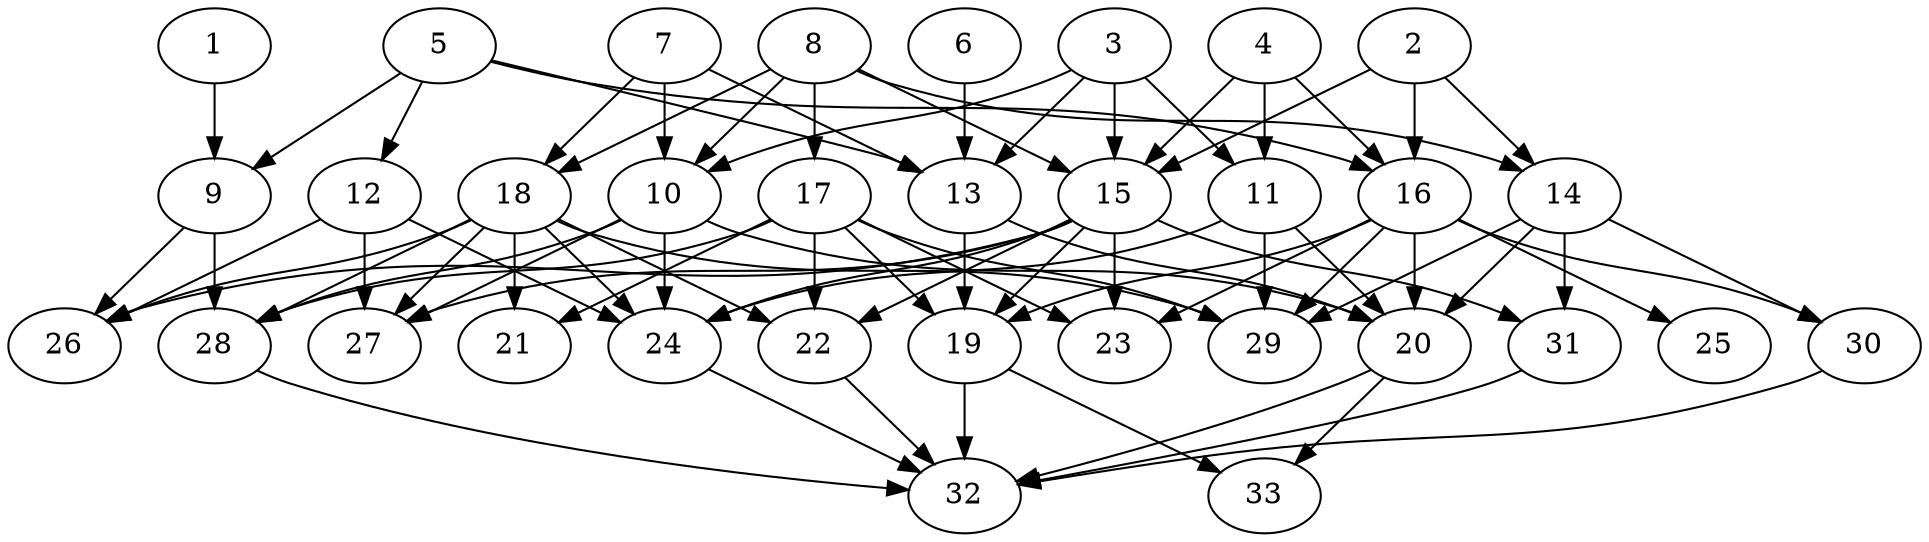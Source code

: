// DAG (tier=2-normal, mode=compute, n=33, ccr=0.386, fat=0.685, density=0.534, regular=0.580, jump=0.156, mindata=524288, maxdata=8388608)
// DAG automatically generated by daggen at Sun Aug 24 16:33:33 2025
// /home/ermia/Project/Environments/daggen/bin/daggen --dot --ccr 0.386 --fat 0.685 --regular 0.580 --density 0.534 --jump 0.156 --mindata 524288 --maxdata 8388608 -n 33 
digraph G {
  1 [size="1032407920957980672", alpha="0.01", expect_size="516203960478990336"]
  1 -> 9 [size ="8171921866752"]
  2 [size="32173938260190429184", alpha="0.15", expect_size="16086969130095214592"]
  2 -> 14 [size ="80926881087488"]
  2 -> 15 [size ="80926881087488"]
  2 -> 16 [size ="80926881087488"]
  3 [size="3894330124389014", alpha="0.08", expect_size="1947165062194507"]
  3 -> 10 [size ="204546508849152"]
  3 -> 11 [size ="204546508849152"]
  3 -> 13 [size ="204546508849152"]
  3 -> 15 [size ="204546508849152"]
  4 [size="298978124861800448000", alpha="0.08", expect_size="149489062430900224000"]
  4 -> 11 [size ="357697794867200"]
  4 -> 15 [size ="357697794867200"]
  4 -> 16 [size ="357697794867200"]
  5 [size="138226661897016112", alpha="0.07", expect_size="69113330948508056"]
  5 -> 9 [size ="52764881190912"]
  5 -> 12 [size ="52764881190912"]
  5 -> 13 [size ="52764881190912"]
  5 -> 16 [size ="52764881190912"]
  6 [size="121514507795244777472", alpha="0.07", expect_size="60757253897622388736"]
  6 -> 13 [size ="196264645885952"]
  7 [size="409074948720614272", alpha="0.16", expect_size="204537474360307136"]
  7 -> 10 [size ="163142487244800"]
  7 -> 13 [size ="163142487244800"]
  7 -> 18 [size ="163142487244800"]
  8 [size="120016535635032512", alpha="0.11", expect_size="60008267817516256"]
  8 -> 10 [size ="145030341722112"]
  8 -> 14 [size ="145030341722112"]
  8 -> 15 [size ="145030341722112"]
  8 -> 17 [size ="145030341722112"]
  8 -> 18 [size ="145030341722112"]
  9 [size="52420445554485992", alpha="0.12", expect_size="26210222777242996"]
  9 -> 26 [size ="51634910527488"]
  9 -> 28 [size ="51634910527488"]
  10 [size="195719809577743", alpha="0.12", expect_size="97859904788871"]
  10 -> 20 [size ="4870794903552"]
  10 -> 24 [size ="4870794903552"]
  10 -> 27 [size ="4870794903552"]
  10 -> 28 [size ="4870794903552"]
  11 [size="22229975280370304", alpha="0.11", expect_size="11114987640185152"]
  11 -> 20 [size ="347797735866368"]
  11 -> 24 [size ="347797735866368"]
  11 -> 29 [size ="347797735866368"]
  12 [size="4281560852212214", alpha="0.13", expect_size="2140780426106107"]
  12 -> 24 [size ="97372017262592"]
  12 -> 26 [size ="97372017262592"]
  12 -> 27 [size ="97372017262592"]
  13 [size="12624028640851408", alpha="0.03", expect_size="6312014320425704"]
  13 -> 19 [size ="218530083504128"]
  13 -> 20 [size ="218530083504128"]
  14 [size="284726450917350", alpha="0.11", expect_size="142363225458675"]
  14 -> 20 [size ="8122320027648"]
  14 -> 29 [size ="8122320027648"]
  14 -> 30 [size ="8122320027648"]
  14 -> 31 [size ="8122320027648"]
  15 [size="4345932262221558", alpha="0.17", expect_size="2172966131110779"]
  15 -> 19 [size ="87138586591232"]
  15 -> 22 [size ="87138586591232"]
  15 -> 23 [size ="87138586591232"]
  15 -> 24 [size ="87138586591232"]
  15 -> 26 [size ="87138586591232"]
  15 -> 27 [size ="87138586591232"]
  15 -> 31 [size ="87138586591232"]
  16 [size="18152293054948984", alpha="0.04", expect_size="9076146527474492"]
  16 -> 19 [size ="501762540699648"]
  16 -> 20 [size ="501762540699648"]
  16 -> 23 [size ="501762540699648"]
  16 -> 25 [size ="501762540699648"]
  16 -> 29 [size ="501762540699648"]
  16 -> 30 [size ="501762540699648"]
  17 [size="994944061599684864", alpha="0.16", expect_size="497472030799842432"]
  17 -> 19 [size ="360002153873408"]
  17 -> 21 [size ="360002153873408"]
  17 -> 22 [size ="360002153873408"]
  17 -> 23 [size ="360002153873408"]
  17 -> 28 [size ="360002153873408"]
  17 -> 29 [size ="360002153873408"]
  18 [size="2769064256567356", alpha="0.06", expect_size="1384532128283678"]
  18 -> 21 [size ="170247009075200"]
  18 -> 22 [size ="170247009075200"]
  18 -> 24 [size ="170247009075200"]
  18 -> 26 [size ="170247009075200"]
  18 -> 27 [size ="170247009075200"]
  18 -> 28 [size ="170247009075200"]
  18 -> 29 [size ="170247009075200"]
  19 [size="748458706253898", alpha="0.10", expect_size="374229353126949"]
  19 -> 32 [size ="22397214261248"]
  19 -> 33 [size ="22397214261248"]
  20 [size="696437686877978", alpha="0.14", expect_size="348218843438989"]
  20 -> 32 [size ="13128179908608"]
  20 -> 33 [size ="13128179908608"]
  21 [size="213315518478680064000", alpha="0.15", expect_size="106657759239340032000"]
  22 [size="6659857050810300", alpha="0.19", expect_size="3329928525405150"]
  22 -> 32 [size ="230331043020800"]
  23 [size="34281217312907120", alpha="0.01", expect_size="17140608656453560"]
  24 [size="11047847067648000000", alpha="0.00", expect_size="5523923533824000000"]
  24 -> 32 [size ="39683358720000"]
  25 [size="2509069195455496192", alpha="0.13", expect_size="1254534597727748096"]
  26 [size="8902897932462718976", alpha="0.07", expect_size="4451448966231359488"]
  27 [size="672696276070435584", alpha="0.16", expect_size="336348138035217792"]
  28 [size="125244959840213663744", alpha="0.05", expect_size="62622479920106831872"]
  28 -> 32 [size ="200261205229568"]
  29 [size="28815654818563792", alpha="0.15", expect_size="14407827409281896"]
  30 [size="239547854530543616000", alpha="0.17", expect_size="119773927265271808000"]
  30 -> 32 [size ="308568444108800"]
  31 [size="277336066157831", alpha="0.05", expect_size="138668033078915"]
  31 -> 32 [size ="7255307059200"]
  32 [size="219740036948524269568", alpha="0.16", expect_size="109870018474262134784"]
  33 [size="10730920237948993536", alpha="0.08", expect_size="5365460118974496768"]
}